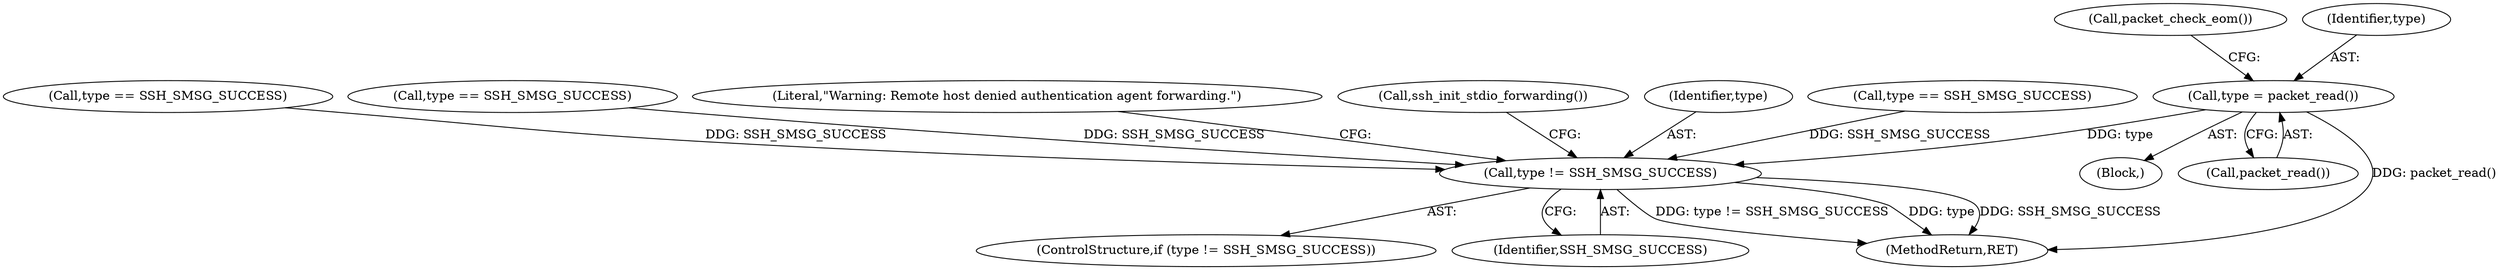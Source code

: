 digraph "0_mindrot_ed4ce82dbfa8a3a3c8ea6fa0db113c71e234416c_1@API" {
"1000371" [label="(Call,type = packet_read())"];
"1000376" [label="(Call,type != SSH_SMSG_SUCCESS)"];
"1000375" [label="(ControlStructure,if (type != SSH_SMSG_SUCCESS))"];
"1000260" [label="(Call,type == SSH_SMSG_SUCCESS)"];
"1000378" [label="(Identifier,SSH_SMSG_SUCCESS)"];
"1000335" [label="(Call,type == SSH_SMSG_SUCCESS)"];
"1000367" [label="(Block,)"];
"1000373" [label="(Call,packet_read())"];
"1000376" [label="(Call,type != SSH_SMSG_SUCCESS)"];
"1000380" [label="(Literal,\"Warning: Remote host denied authentication agent forwarding.\")"];
"1000381" [label="(Call,ssh_init_stdio_forwarding())"];
"1000374" [label="(Call,packet_check_eom())"];
"1000377" [label="(Identifier,type)"];
"1000472" [label="(MethodReturn,RET)"];
"1000372" [label="(Identifier,type)"];
"1000371" [label="(Call,type = packet_read())"];
"1000175" [label="(Call,type == SSH_SMSG_SUCCESS)"];
"1000371" -> "1000367"  [label="AST: "];
"1000371" -> "1000373"  [label="CFG: "];
"1000372" -> "1000371"  [label="AST: "];
"1000373" -> "1000371"  [label="AST: "];
"1000374" -> "1000371"  [label="CFG: "];
"1000371" -> "1000472"  [label="DDG: packet_read()"];
"1000371" -> "1000376"  [label="DDG: type"];
"1000376" -> "1000375"  [label="AST: "];
"1000376" -> "1000378"  [label="CFG: "];
"1000377" -> "1000376"  [label="AST: "];
"1000378" -> "1000376"  [label="AST: "];
"1000380" -> "1000376"  [label="CFG: "];
"1000381" -> "1000376"  [label="CFG: "];
"1000376" -> "1000472"  [label="DDG: type != SSH_SMSG_SUCCESS"];
"1000376" -> "1000472"  [label="DDG: type"];
"1000376" -> "1000472"  [label="DDG: SSH_SMSG_SUCCESS"];
"1000260" -> "1000376"  [label="DDG: SSH_SMSG_SUCCESS"];
"1000175" -> "1000376"  [label="DDG: SSH_SMSG_SUCCESS"];
"1000335" -> "1000376"  [label="DDG: SSH_SMSG_SUCCESS"];
}
